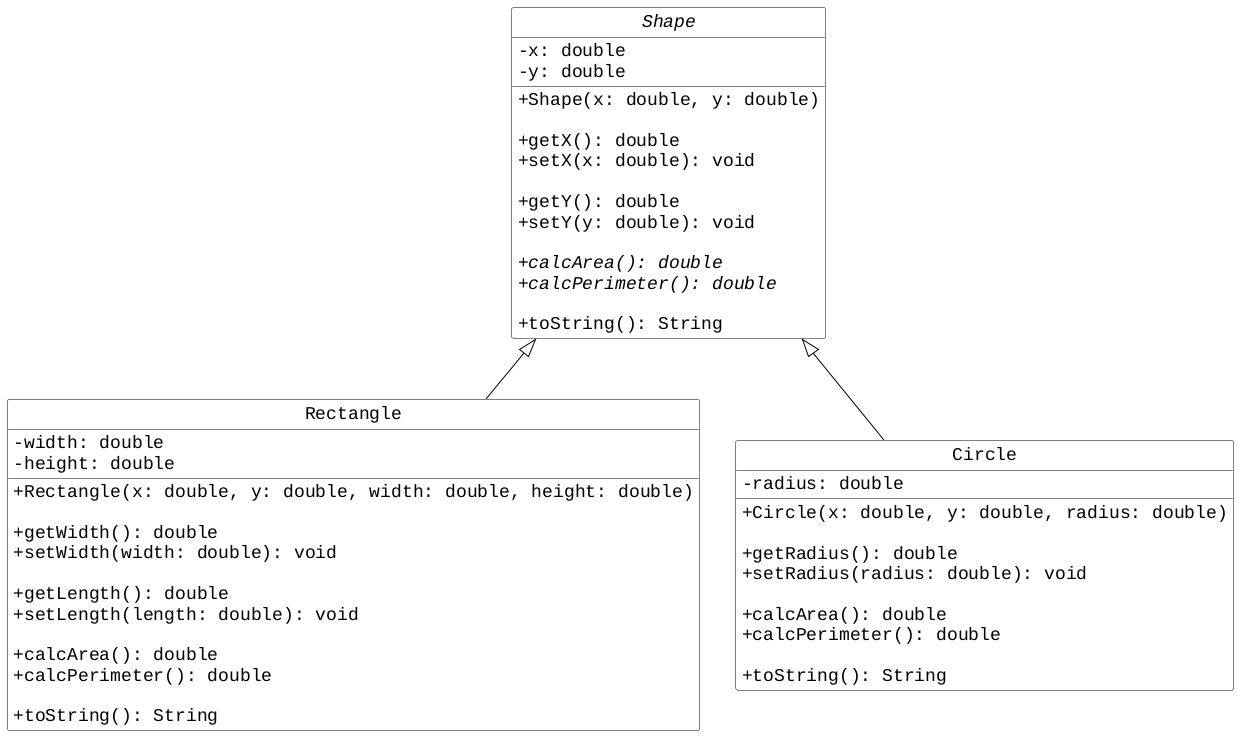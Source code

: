 @startuml
skinparam classbackgroundcolor #ffffff
skinparam classarrowcolor #000000
skinparam classdiamondbackgroundcolor #ffffff
skinparam classdiamondbordercolor #000000
skinparam classbordercolor #000000
skinparam classfontsize 18
skinparam classfontname "Liberation Mono"
skinparam classattributefontsize 18
skinparam classattributefontname "Liberation Mono"
skinparam classAttributeIconSize 0
hide circle

Shape <|-- Rectangle
Shape <|-- Circle

abstract class Shape {
    - x: double
    - y: double
    
    + Shape(x: double, y: double)
    
    + getX(): double
    + setX(x: double): void

    + getY(): double
    + setY(y: double): void

    + {abstract} calcArea(): double
    + {abstract} calcPerimeter(): double

    + toString(): String
}

class Rectangle {
    - width: double
    - height: double
    
    + Rectangle(x: double, y: double, width: double, height: double)
    
    + getWidth(): double
    + setWidth(width: double): void
    
    + getLength(): double
    + setLength(length: double): void

    + calcArea(): double
    + calcPerimeter(): double

    + toString(): String
}

class Circle {
    - radius: double

    + Circle(x: double, y: double, radius: double)

    + getRadius(): double
    + setRadius(radius: double): void

    + calcArea(): double
    + calcPerimeter(): double

    + toString(): String
}


@enduml
